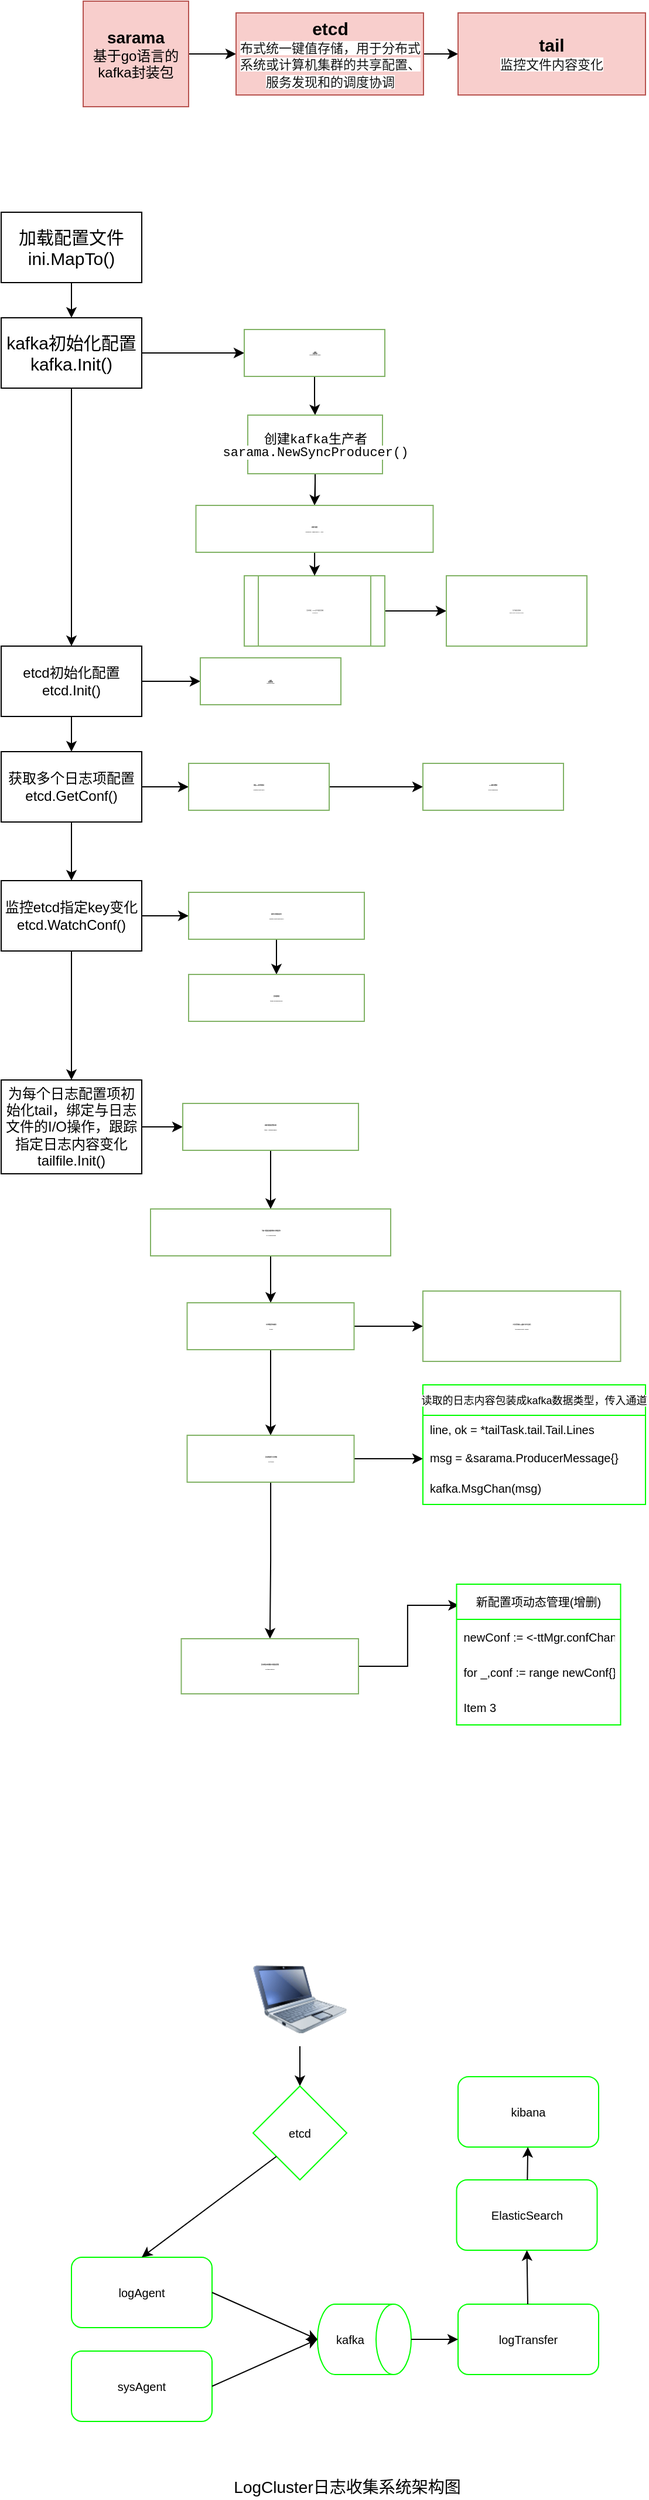 <mxfile version="16.2.6" type="github">
  <diagram id="8QzUFzPcUCmMM6ad5pbA" name="Page-1">
    <mxGraphModel dx="648" dy="1602" grid="1" gridSize="10" guides="1" tooltips="1" connect="1" arrows="1" fold="1" page="1" pageScale="1" pageWidth="827" pageHeight="1169" math="0" shadow="0">
      <root>
        <mxCell id="0" />
        <mxCell id="1" parent="0" />
        <mxCell id="t0sURCftIjSwmOLmZrCK-31" value="" style="edgeStyle=orthogonalEdgeStyle;rounded=0;orthogonalLoop=1;jettySize=auto;html=1;fontSize=14;fontColor=#000000;" edge="1" parent="1" source="t0sURCftIjSwmOLmZrCK-1" target="t0sURCftIjSwmOLmZrCK-30">
          <mxGeometry relative="1" as="geometry" />
        </mxCell>
        <mxCell id="t0sURCftIjSwmOLmZrCK-1" value="&lt;font style=&quot;font-size: 14px&quot;&gt;&lt;b&gt;sarama&lt;/b&gt;&lt;br&gt;&lt;/font&gt;基于go语言的kafka封装包" style="whiteSpace=wrap;html=1;aspect=fixed;fillColor=#f8cecc;strokeColor=#b85450;" vertex="1" parent="1">
          <mxGeometry x="150" y="90" width="90" height="90" as="geometry" />
        </mxCell>
        <mxCell id="t0sURCftIjSwmOLmZrCK-5" value="" style="edgeStyle=orthogonalEdgeStyle;rounded=0;orthogonalLoop=1;jettySize=auto;html=1;" edge="1" parent="1" source="t0sURCftIjSwmOLmZrCK-3" target="t0sURCftIjSwmOLmZrCK-4">
          <mxGeometry relative="1" as="geometry" />
        </mxCell>
        <mxCell id="t0sURCftIjSwmOLmZrCK-3" value="加载配置文件&lt;br style=&quot;font-size: 15px;&quot;&gt;ini.MapTo()" style="rounded=0;whiteSpace=wrap;html=1;fontSize=15;" vertex="1" parent="1">
          <mxGeometry x="80" y="270" width="120" height="60" as="geometry" />
        </mxCell>
        <mxCell id="t0sURCftIjSwmOLmZrCK-8" value="" style="edgeStyle=orthogonalEdgeStyle;rounded=0;orthogonalLoop=1;jettySize=auto;html=1;" edge="1" parent="1" source="t0sURCftIjSwmOLmZrCK-4" target="t0sURCftIjSwmOLmZrCK-7">
          <mxGeometry relative="1" as="geometry" />
        </mxCell>
        <mxCell id="t0sURCftIjSwmOLmZrCK-44" value="" style="edgeStyle=orthogonalEdgeStyle;rounded=0;orthogonalLoop=1;jettySize=auto;html=1;fontSize=15;fontColor=#000000;" edge="1" parent="1" source="t0sURCftIjSwmOLmZrCK-4" target="t0sURCftIjSwmOLmZrCK-9">
          <mxGeometry relative="1" as="geometry" />
        </mxCell>
        <mxCell id="t0sURCftIjSwmOLmZrCK-4" value="kafka初始化配置&lt;br style=&quot;font-size: 15px;&quot;&gt;kafka.Init()" style="whiteSpace=wrap;html=1;rounded=0;fontSize=15;" vertex="1" parent="1">
          <mxGeometry x="80" y="360" width="120" height="60" as="geometry" />
        </mxCell>
        <mxCell id="t0sURCftIjSwmOLmZrCK-25" value="" style="edgeStyle=orthogonalEdgeStyle;rounded=0;orthogonalLoop=1;jettySize=auto;html=1;fontSize=14;fontColor=#000000;" edge="1" parent="1" source="t0sURCftIjSwmOLmZrCK-7" target="t0sURCftIjSwmOLmZrCK-24">
          <mxGeometry relative="1" as="geometry" />
        </mxCell>
        <mxCell id="t0sURCftIjSwmOLmZrCK-29" value="" style="edgeStyle=orthogonalEdgeStyle;rounded=0;orthogonalLoop=1;jettySize=auto;html=1;fontSize=14;fontColor=#000000;" edge="1" parent="1" source="t0sURCftIjSwmOLmZrCK-7" target="t0sURCftIjSwmOLmZrCK-28">
          <mxGeometry relative="1" as="geometry" />
        </mxCell>
        <mxCell id="t0sURCftIjSwmOLmZrCK-7" value="etcd初始化配置&lt;br&gt;etcd.Init()" style="whiteSpace=wrap;html=1;rounded=0;" vertex="1" parent="1">
          <mxGeometry x="80" y="640" width="120" height="60" as="geometry" />
        </mxCell>
        <mxCell id="t0sURCftIjSwmOLmZrCK-13" value="" style="edgeStyle=orthogonalEdgeStyle;rounded=0;orthogonalLoop=1;jettySize=auto;html=1;fontSize=15;fontColor=default;" edge="1" parent="1" source="t0sURCftIjSwmOLmZrCK-9" target="t0sURCftIjSwmOLmZrCK-12">
          <mxGeometry relative="1" as="geometry" />
        </mxCell>
        <mxCell id="t0sURCftIjSwmOLmZrCK-9" value="&lt;h6 style=&quot;font-size: 1px;&quot;&gt;&lt;font style=&quot;font-size: 1px;&quot;&gt;创建&lt;br style=&quot;font-size: 1px;&quot;&gt;&lt;/font&gt;&lt;font style=&quot;font-size: 1px;&quot;&gt;配置对象&lt;br style=&quot;font-size: 1px;&quot;&gt;&lt;/font&gt;&lt;font style=&quot;font-size: 1px;&quot;&gt;sarama.NewConfig()&lt;/font&gt;&lt;/h6&gt;" style="whiteSpace=wrap;html=1;rounded=0;fontSize=1;fontStyle=0;fillColor=#FFFFFF;strokeColor=#82b366;" vertex="1" parent="1">
          <mxGeometry x="287.5" y="370" width="120" height="40" as="geometry" />
        </mxCell>
        <mxCell id="t0sURCftIjSwmOLmZrCK-53" value="" style="edgeStyle=orthogonalEdgeStyle;rounded=0;orthogonalLoop=1;jettySize=auto;html=1;fontSize=1;fontColor=#000000;" edge="1" parent="1" source="t0sURCftIjSwmOLmZrCK-12">
          <mxGeometry relative="1" as="geometry">
            <mxPoint x="347.486" y="520" as="targetPoint" />
          </mxGeometry>
        </mxCell>
        <mxCell id="t0sURCftIjSwmOLmZrCK-12" value="&lt;blockquote style=&quot;line-height: 1 ; font-size: 11px&quot;&gt;&lt;span style=&quot;font-family: &amp;#34;consolas&amp;#34; , &amp;#34;courier new&amp;#34; , monospace ; font-size: 11px ; text-align: left ; background-color: rgb(255 , 255 , 255) ; line-height: 0.7&quot;&gt;创建kafka生产者&lt;br style=&quot;font-size: 11px&quot;&gt;&lt;/span&gt;&lt;span style=&quot;font-family: &amp;#34;consolas&amp;#34; , &amp;#34;courier new&amp;#34; , monospace ; font-size: 11px ; text-align: left ; background-color: rgb(255 , 255 , 255) ; line-height: 0.7&quot;&gt;sarama.NewSyncProducer()&lt;/span&gt;&lt;/blockquote&gt;" style="whiteSpace=wrap;html=1;fontSize=1;fillColor=#FFFFFF;strokeColor=#82b366;rounded=0;fontStyle=0;horizontal=1;" vertex="1" parent="1">
          <mxGeometry x="290.5" y="443" width="115" height="50" as="geometry" />
        </mxCell>
        <mxCell id="t0sURCftIjSwmOLmZrCK-15" value="&lt;div style=&quot;font-family: &amp;#34;consolas&amp;#34; , &amp;#34;courier new&amp;#34; , monospace ; font-weight: normal ; font-size: 10px ; line-height: 14px&quot;&gt;&lt;br&gt;&lt;/div&gt;" style="text;whiteSpace=wrap;html=1;fontSize=15;fontColor=#000000;" vertex="1" parent="1">
          <mxGeometry x="350" y="610" width="170" height="30" as="geometry" />
        </mxCell>
        <mxCell id="t0sURCftIjSwmOLmZrCK-23" value="" style="edgeStyle=orthogonalEdgeStyle;rounded=0;orthogonalLoop=1;jettySize=auto;html=1;fontSize=11;fontColor=#000000;" edge="1" parent="1" source="t0sURCftIjSwmOLmZrCK-16" target="t0sURCftIjSwmOLmZrCK-22">
          <mxGeometry relative="1" as="geometry" />
        </mxCell>
        <mxCell id="t0sURCftIjSwmOLmZrCK-16" value="启动协程，kafka生产者发送消息&lt;br&gt;sendMsg()" style="shape=process;whiteSpace=wrap;html=1;backgroundOutline=1;fontSize=1;fillColor=#FFFFFF;strokeColor=#82b366;rounded=0;fontStyle=0;horizontal=1;" vertex="1" parent="1">
          <mxGeometry x="287.5" y="580" width="120" height="60" as="geometry" />
        </mxCell>
        <mxCell id="t0sURCftIjSwmOLmZrCK-22" value="生产者发送消息&lt;br&gt;kafkaClient.SendMessage()" style="whiteSpace=wrap;html=1;fontSize=1;fillColor=#FFFFFF;strokeColor=#82b366;rounded=0;fontStyle=0;" vertex="1" parent="1">
          <mxGeometry x="460" y="580" width="120" height="60" as="geometry" />
        </mxCell>
        <mxCell id="t0sURCftIjSwmOLmZrCK-24" value="&lt;h6 style=&quot;font-size: 1px&quot;&gt;&lt;font style=&quot;font-size: 1px&quot;&gt;创建&lt;br style=&quot;font-size: 1px&quot;&gt;&lt;/font&gt;&lt;font style=&quot;font-size: 1px&quot;&gt;配置对象&lt;br style=&quot;font-size: 1px&quot;&gt;&lt;/font&gt;&lt;font style=&quot;font-size: 1px&quot;&gt;clientv3.New()&lt;/font&gt;&lt;/h6&gt;" style="whiteSpace=wrap;html=1;rounded=0;fontSize=1;fontStyle=0;fillColor=#FFFFFF;strokeColor=#82b366;" vertex="1" parent="1">
          <mxGeometry x="250" y="650" width="120" height="40" as="geometry" />
        </mxCell>
        <mxCell id="t0sURCftIjSwmOLmZrCK-33" value="" style="edgeStyle=orthogonalEdgeStyle;rounded=0;orthogonalLoop=1;jettySize=auto;html=1;fontSize=15;fontColor=#000000;" edge="1" parent="1" source="t0sURCftIjSwmOLmZrCK-28" target="t0sURCftIjSwmOLmZrCK-32">
          <mxGeometry relative="1" as="geometry" />
        </mxCell>
        <mxCell id="t0sURCftIjSwmOLmZrCK-39" value="" style="edgeStyle=orthogonalEdgeStyle;rounded=0;orthogonalLoop=1;jettySize=auto;html=1;fontSize=15;fontColor=#000000;" edge="1" parent="1" source="t0sURCftIjSwmOLmZrCK-28" target="t0sURCftIjSwmOLmZrCK-38">
          <mxGeometry relative="1" as="geometry" />
        </mxCell>
        <mxCell id="t0sURCftIjSwmOLmZrCK-28" value="获取多个日志项配置&lt;br&gt;etcd.GetConf()" style="whiteSpace=wrap;html=1;rounded=0;" vertex="1" parent="1">
          <mxGeometry x="80" y="730" width="120" height="60" as="geometry" />
        </mxCell>
        <mxCell id="t0sURCftIjSwmOLmZrCK-88" value="" style="edgeStyle=orthogonalEdgeStyle;rounded=0;orthogonalLoop=1;jettySize=auto;html=1;fontSize=10;fontColor=#000000;" edge="1" parent="1" source="t0sURCftIjSwmOLmZrCK-30" target="t0sURCftIjSwmOLmZrCK-87">
          <mxGeometry relative="1" as="geometry" />
        </mxCell>
        <mxCell id="t0sURCftIjSwmOLmZrCK-30" value="&lt;font&gt;&lt;b&gt;&lt;font style=&quot;font-size: 15px&quot;&gt;etcd&lt;/font&gt;&lt;/b&gt;&lt;br style=&quot;font-size: 11px&quot;&gt;&lt;span style=&quot;font-size: 11px ; color: rgb(21 , 21 , 21) ; font-family: &amp;#34;redhattext&amp;#34; , &amp;#34;overpass&amp;#34; , &amp;#34;overpass&amp;#34; , &amp;#34;helvetica&amp;#34; , &amp;#34;arial&amp;#34; , sans-serif ; background-color: rgb(255 , 255 , 255)&quot;&gt;布式统一键值存储，用于分布式系统或计算机集群的共享配置、服务发现和的调度协调&lt;/span&gt;&lt;/font&gt;" style="whiteSpace=wrap;html=1;fillColor=#f8cecc;strokeColor=#b85450;" vertex="1" parent="1">
          <mxGeometry x="280.5" y="100" width="160" height="70" as="geometry" />
        </mxCell>
        <mxCell id="t0sURCftIjSwmOLmZrCK-37" value="" style="edgeStyle=orthogonalEdgeStyle;rounded=0;orthogonalLoop=1;jettySize=auto;html=1;fontSize=15;fontColor=#000000;" edge="1" parent="1" source="t0sURCftIjSwmOLmZrCK-32" target="t0sURCftIjSwmOLmZrCK-36">
          <mxGeometry relative="1" as="geometry" />
        </mxCell>
        <mxCell id="t0sURCftIjSwmOLmZrCK-32" value="&lt;h6 style=&quot;font-size: 1px&quot;&gt;获取json格式配置项&lt;/h6&gt;&lt;h6 style=&quot;font-size: 1px&quot;&gt;clientv3.Client.Get()&lt;/h6&gt;" style="whiteSpace=wrap;html=1;rounded=0;fontSize=1;fontStyle=0;fillColor=#FFFFFF;strokeColor=#82b366;" vertex="1" parent="1">
          <mxGeometry x="240" y="740" width="120" height="40" as="geometry" />
        </mxCell>
        <mxCell id="t0sURCftIjSwmOLmZrCK-36" value="&lt;h6 style=&quot;font-size: 1px&quot;&gt;json解析成数组&lt;br&gt;&lt;/h6&gt;&lt;h6 style=&quot;font-size: 1px&quot;&gt;json.Unmarshal()&lt;/h6&gt;" style="whiteSpace=wrap;html=1;rounded=0;fontSize=1;fontStyle=0;fillColor=#FFFFFF;strokeColor=#82b366;" vertex="1" parent="1">
          <mxGeometry x="440" y="740" width="120" height="40" as="geometry" />
        </mxCell>
        <mxCell id="t0sURCftIjSwmOLmZrCK-41" value="" style="edgeStyle=orthogonalEdgeStyle;rounded=0;orthogonalLoop=1;jettySize=auto;html=1;fontSize=15;fontColor=#000000;" edge="1" parent="1" source="t0sURCftIjSwmOLmZrCK-38" target="t0sURCftIjSwmOLmZrCK-40">
          <mxGeometry relative="1" as="geometry" />
        </mxCell>
        <mxCell id="t0sURCftIjSwmOLmZrCK-43" value="" style="edgeStyle=orthogonalEdgeStyle;rounded=0;orthogonalLoop=1;jettySize=auto;html=1;fontSize=15;fontColor=#000000;" edge="1" parent="1" source="t0sURCftIjSwmOLmZrCK-38" target="t0sURCftIjSwmOLmZrCK-42">
          <mxGeometry relative="1" as="geometry" />
        </mxCell>
        <mxCell id="t0sURCftIjSwmOLmZrCK-38" value="监控etcd指定key变化&lt;br&gt;etcd.WatchConf()" style="whiteSpace=wrap;html=1;rounded=0;" vertex="1" parent="1">
          <mxGeometry x="80" y="840" width="120" height="60" as="geometry" />
        </mxCell>
        <mxCell id="t0sURCftIjSwmOLmZrCK-62" value="" style="edgeStyle=orthogonalEdgeStyle;rounded=0;orthogonalLoop=1;jettySize=auto;html=1;fontSize=1;fontColor=#000000;" edge="1" parent="1" source="t0sURCftIjSwmOLmZrCK-40" target="t0sURCftIjSwmOLmZrCK-61">
          <mxGeometry relative="1" as="geometry" />
        </mxCell>
        <mxCell id="t0sURCftIjSwmOLmZrCK-40" value="为每个日志配置项初始化tail，绑定与日志文件的I/O操作，跟踪指定日志内容变化&lt;br&gt;tailfile.Init()" style="whiteSpace=wrap;html=1;rounded=0;" vertex="1" parent="1">
          <mxGeometry x="80" y="1010" width="120" height="80" as="geometry" />
        </mxCell>
        <mxCell id="t0sURCftIjSwmOLmZrCK-60" value="" style="edgeStyle=orthogonalEdgeStyle;rounded=0;orthogonalLoop=1;jettySize=auto;html=1;fontSize=1;fontColor=#000000;" edge="1" parent="1" source="t0sURCftIjSwmOLmZrCK-42" target="t0sURCftIjSwmOLmZrCK-59">
          <mxGeometry relative="1" as="geometry" />
        </mxCell>
        <mxCell id="t0sURCftIjSwmOLmZrCK-42" value="&lt;h6 style=&quot;font-size: 1px&quot;&gt;监控日志配置项变化&lt;/h6&gt;&lt;h6 style=&quot;font-size: 1px&quot;&gt;clientv3.Client.Watch(key)&lt;/h6&gt;" style="whiteSpace=wrap;html=1;rounded=0;fontSize=1;fontStyle=0;fillColor=#FFFFFF;strokeColor=#82b366;" vertex="1" parent="1">
          <mxGeometry x="240" y="850" width="150" height="40" as="geometry" />
        </mxCell>
        <mxCell id="t0sURCftIjSwmOLmZrCK-56" value="" style="edgeStyle=orthogonalEdgeStyle;rounded=0;orthogonalLoop=1;jettySize=auto;html=1;fontSize=1;fontColor=#000000;" edge="1" parent="1" source="t0sURCftIjSwmOLmZrCK-54">
          <mxGeometry relative="1" as="geometry">
            <mxPoint x="347" y="580" as="targetPoint" />
          </mxGeometry>
        </mxCell>
        <mxCell id="t0sURCftIjSwmOLmZrCK-54" value="&lt;h6 style=&quot;font-size: 1px&quot;&gt;&lt;font style=&quot;font-size: 1px&quot;&gt;初始化通道&lt;/font&gt;&lt;br&gt;&lt;/h6&gt;&lt;h6 style=&quot;font-size: 1px&quot;&gt;&lt;font style=&quot;font-size: 1px&quot;&gt;msgChan = make(chan *..., size)&lt;/font&gt;&lt;/h6&gt;" style="whiteSpace=wrap;html=1;rounded=0;fontSize=1;fontStyle=0;fillColor=#FFFFFF;strokeColor=#82b366;" vertex="1" parent="1">
          <mxGeometry x="246.25" y="520" width="202.5" height="40" as="geometry" />
        </mxCell>
        <mxCell id="t0sURCftIjSwmOLmZrCK-59" value="&lt;h6 style=&quot;font-size: 1px&quot;&gt;启用新配置&lt;/h6&gt;&lt;h6 style=&quot;font-size: 1px&quot;&gt;tailfile.SendNewConf()&lt;/h6&gt;" style="whiteSpace=wrap;html=1;rounded=0;fontSize=1;fontStyle=0;fillColor=#FFFFFF;strokeColor=#82b366;" vertex="1" parent="1">
          <mxGeometry x="240" y="920" width="150" height="40" as="geometry" />
        </mxCell>
        <mxCell id="t0sURCftIjSwmOLmZrCK-64" value="" style="edgeStyle=orthogonalEdgeStyle;rounded=0;orthogonalLoop=1;jettySize=auto;html=1;fontSize=1;fontColor=#000000;" edge="1" parent="1" source="t0sURCftIjSwmOLmZrCK-61" target="t0sURCftIjSwmOLmZrCK-63">
          <mxGeometry relative="1" as="geometry" />
        </mxCell>
        <mxCell id="t0sURCftIjSwmOLmZrCK-61" value="&lt;h6 style=&quot;font-size: 1px&quot;&gt;初始化配置项管理对象&lt;/h6&gt;&lt;h6 style=&quot;font-size: 1px&quot;&gt;ttMgr = &amp;amp;tailTaskMgr{}&lt;/h6&gt;" style="whiteSpace=wrap;html=1;rounded=0;fontSize=1;fontStyle=0;fillColor=#FFFFFF;strokeColor=#82b366;" vertex="1" parent="1">
          <mxGeometry x="235" y="1030" width="150" height="40" as="geometry" />
        </mxCell>
        <mxCell id="t0sURCftIjSwmOLmZrCK-66" value="" style="edgeStyle=orthogonalEdgeStyle;rounded=0;orthogonalLoop=1;jettySize=auto;html=1;fontSize=1;fontColor=#000000;" edge="1" parent="1" source="t0sURCftIjSwmOLmZrCK-63" target="t0sURCftIjSwmOLmZrCK-65">
          <mxGeometry relative="1" as="geometry" />
        </mxCell>
        <mxCell id="t0sURCftIjSwmOLmZrCK-63" value="&lt;h6 style=&quot;font-size: 1px&quot;&gt;为每个配置项创建单独日志收集任务&lt;/h6&gt;&lt;h6 style=&quot;font-size: 1px&quot;&gt;tt = newTailTask()&lt;/h6&gt;" style="whiteSpace=wrap;html=1;rounded=0;fontSize=1;fontStyle=0;fillColor=#FFFFFF;strokeColor=#82b366;" vertex="1" parent="1">
          <mxGeometry x="207.5" y="1120" width="205" height="40" as="geometry" />
        </mxCell>
        <mxCell id="t0sURCftIjSwmOLmZrCK-68" value="" style="edgeStyle=orthogonalEdgeStyle;rounded=0;orthogonalLoop=1;jettySize=auto;html=1;fontSize=1;fontColor=#000000;" edge="1" parent="1" source="t0sURCftIjSwmOLmZrCK-65" target="t0sURCftIjSwmOLmZrCK-67">
          <mxGeometry relative="1" as="geometry" />
        </mxCell>
        <mxCell id="t0sURCftIjSwmOLmZrCK-70" value="" style="edgeStyle=orthogonalEdgeStyle;rounded=0;orthogonalLoop=1;jettySize=auto;html=1;fontSize=1;fontColor=#000000;" edge="1" parent="1" source="t0sURCftIjSwmOLmZrCK-65" target="t0sURCftIjSwmOLmZrCK-69">
          <mxGeometry relative="1" as="geometry" />
        </mxCell>
        <mxCell id="t0sURCftIjSwmOLmZrCK-65" value="&lt;h6 style=&quot;font-size: 1px&quot;&gt;日志收集任务初始化&lt;/h6&gt;&lt;h6 style=&quot;font-size: 1px&quot;&gt;tt.Init()&lt;/h6&gt;" style="whiteSpace=wrap;html=1;rounded=0;fontSize=1;fontStyle=0;fillColor=#FFFFFF;strokeColor=#82b366;" vertex="1" parent="1">
          <mxGeometry x="238.75" y="1200" width="142.5" height="40" as="geometry" />
        </mxCell>
        <mxCell id="t0sURCftIjSwmOLmZrCK-67" value="&lt;h6 style=&quot;font-size: 1px&quot;&gt;日志文件绑定tail跟踪日志内容变化&lt;/h6&gt;&lt;h6 style=&quot;font-size: 1px&quot;&gt;tail.TailFile(path, config)&lt;/h6&gt;" style="whiteSpace=wrap;html=1;rounded=0;fontSize=1;fontStyle=0;fillColor=#FFFFFF;strokeColor=#82b366;" vertex="1" parent="1">
          <mxGeometry x="440" y="1190" width="168.75" height="60" as="geometry" />
        </mxCell>
        <mxCell id="t0sURCftIjSwmOLmZrCK-72" value="" style="edgeStyle=orthogonalEdgeStyle;rounded=0;orthogonalLoop=1;jettySize=auto;html=1;fontSize=1;fontColor=#000000;entryX=0;entryY=0.5;entryDx=0;entryDy=0;" edge="1" parent="1" source="t0sURCftIjSwmOLmZrCK-69" target="t0sURCftIjSwmOLmZrCK-81">
          <mxGeometry relative="1" as="geometry">
            <mxPoint x="461" y="1330" as="targetPoint" />
          </mxGeometry>
        </mxCell>
        <mxCell id="t0sURCftIjSwmOLmZrCK-86" value="" style="edgeStyle=orthogonalEdgeStyle;rounded=0;orthogonalLoop=1;jettySize=auto;html=1;fontSize=10;fontColor=#000000;" edge="1" parent="1" source="t0sURCftIjSwmOLmZrCK-69" target="t0sURCftIjSwmOLmZrCK-85">
          <mxGeometry relative="1" as="geometry" />
        </mxCell>
        <mxCell id="t0sURCftIjSwmOLmZrCK-69" value="&lt;h6 style=&quot;font-size: 1px&quot;&gt;启动协程执行日志收集&lt;/h6&gt;&lt;h6 style=&quot;font-size: 1px&quot;&gt;go tt.run()&lt;/h6&gt;" style="whiteSpace=wrap;html=1;rounded=0;fontSize=1;fontStyle=0;fillColor=#FFFFFF;strokeColor=#82b366;" vertex="1" parent="1">
          <mxGeometry x="238.75" y="1313" width="142.5" height="40" as="geometry" />
        </mxCell>
        <mxCell id="t0sURCftIjSwmOLmZrCK-80" value="读取的日志内容包装成kafka数据类型，传入通道" style="swimlane;fontStyle=0;childLayout=stackLayout;horizontal=1;startSize=26;fillColor=none;horizontalStack=0;resizeParent=1;resizeParentMax=0;resizeLast=0;collapsible=1;marginBottom=0;labelBackgroundColor=#FFFFFF;fontSize=9;fontColor=#000000;strokeColor=#00FF00;" vertex="1" parent="1">
          <mxGeometry x="440" y="1270" width="190" height="102" as="geometry">
            <mxRectangle x="430" y="1450" width="290" height="26" as="alternateBounds" />
          </mxGeometry>
        </mxCell>
        <mxCell id="t0sURCftIjSwmOLmZrCK-82" value="line, ok = *tailTask.tail.Tail.Lines" style="text;strokeColor=none;fillColor=none;align=left;verticalAlign=top;spacingLeft=4;spacingRight=4;overflow=hidden;rotatable=0;points=[[0,0.5],[1,0.5]];portConstraint=eastwest;labelBackgroundColor=#FFFFFF;fontSize=10;fontColor=#000000;" vertex="1" parent="t0sURCftIjSwmOLmZrCK-80">
          <mxGeometry y="26" width="190" height="24" as="geometry" />
        </mxCell>
        <mxCell id="t0sURCftIjSwmOLmZrCK-81" value="msg = &amp;sarama.ProducerMessage{}" style="text;strokeColor=none;fillColor=none;align=left;verticalAlign=top;spacingLeft=4;spacingRight=4;overflow=hidden;rotatable=0;points=[[0,0.5],[1,0.5]];portConstraint=eastwest;labelBackgroundColor=#FFFFFF;fontSize=10;fontColor=#000000;" vertex="1" parent="t0sURCftIjSwmOLmZrCK-80">
          <mxGeometry y="50" width="190" height="26" as="geometry" />
        </mxCell>
        <mxCell id="t0sURCftIjSwmOLmZrCK-83" value="kafka.MsgChan(msg)" style="text;strokeColor=none;fillColor=none;align=left;verticalAlign=top;spacingLeft=4;spacingRight=4;overflow=hidden;rotatable=0;points=[[0,0.5],[1,0.5]];portConstraint=eastwest;labelBackgroundColor=#FFFFFF;fontSize=10;fontColor=#000000;" vertex="1" parent="t0sURCftIjSwmOLmZrCK-80">
          <mxGeometry y="76" width="190" height="26" as="geometry" />
        </mxCell>
        <mxCell id="t0sURCftIjSwmOLmZrCK-95" value="" style="edgeStyle=orthogonalEdgeStyle;rounded=0;orthogonalLoop=1;jettySize=auto;html=1;fontSize=10;fontColor=#000000;entryX=0.014;entryY=0.15;entryDx=0;entryDy=0;entryPerimeter=0;" edge="1" parent="1" source="t0sURCftIjSwmOLmZrCK-85" target="t0sURCftIjSwmOLmZrCK-90">
          <mxGeometry relative="1" as="geometry" />
        </mxCell>
        <mxCell id="t0sURCftIjSwmOLmZrCK-85" value="&lt;h6 style=&quot;font-size: 1px&quot;&gt;启动协程动态调整日志配置项管理&lt;/h6&gt;&lt;h6 style=&quot;font-size: 1px&quot;&gt;go ttMgr.watch()&lt;/h6&gt;" style="whiteSpace=wrap;html=1;rounded=0;fontSize=1;fontStyle=0;fillColor=#FFFFFF;strokeColor=#82b366;" vertex="1" parent="1">
          <mxGeometry x="233.75" y="1486.5" width="151.25" height="47" as="geometry" />
        </mxCell>
        <mxCell id="t0sURCftIjSwmOLmZrCK-87" value="&lt;font&gt;&lt;b&gt;&lt;font style=&quot;font-size: 15px&quot;&gt;tail&lt;/font&gt;&lt;/b&gt;&lt;br style=&quot;font-size: 11px&quot;&gt;&lt;span style=&quot;font-size: 11px ; color: rgb(21 , 21 , 21) ; font-family: &amp;#34;redhattext&amp;#34; , &amp;#34;overpass&amp;#34; , &amp;#34;overpass&amp;#34; , &amp;#34;helvetica&amp;#34; , &amp;#34;arial&amp;#34; , sans-serif ; background-color: rgb(255 , 255 , 255)&quot;&gt;监控文件内容变化&lt;/span&gt;&lt;/font&gt;" style="whiteSpace=wrap;html=1;fillColor=#f8cecc;strokeColor=#b85450;" vertex="1" parent="1">
          <mxGeometry x="470" y="100" width="160" height="70" as="geometry" />
        </mxCell>
        <mxCell id="t0sURCftIjSwmOLmZrCK-90" value="新配置项动态管理(增删)" style="swimlane;fontStyle=0;childLayout=stackLayout;horizontal=1;startSize=30;horizontalStack=0;resizeParent=1;resizeParentMax=0;resizeLast=0;collapsible=1;marginBottom=0;labelBackgroundColor=#FFFFFF;fontSize=10;fontColor=#000000;strokeColor=#00FF00;fillColor=#FFFFFF;" vertex="1" parent="1">
          <mxGeometry x="468.75" y="1440" width="140" height="120" as="geometry" />
        </mxCell>
        <mxCell id="t0sURCftIjSwmOLmZrCK-91" value="newConf := &lt;-ttMgr.confChan" style="text;strokeColor=none;fillColor=none;align=left;verticalAlign=middle;spacingLeft=4;spacingRight=4;overflow=hidden;points=[[0,0.5],[1,0.5]];portConstraint=eastwest;rotatable=0;labelBackgroundColor=#FFFFFF;fontSize=10;fontColor=#000000;" vertex="1" parent="t0sURCftIjSwmOLmZrCK-90">
          <mxGeometry y="30" width="140" height="30" as="geometry" />
        </mxCell>
        <mxCell id="t0sURCftIjSwmOLmZrCK-92" value="for _,conf := range newConf{}" style="text;strokeColor=none;fillColor=none;align=left;verticalAlign=middle;spacingLeft=4;spacingRight=4;overflow=hidden;points=[[0,0.5],[1,0.5]];portConstraint=eastwest;rotatable=0;labelBackgroundColor=#FFFFFF;fontSize=10;fontColor=#000000;" vertex="1" parent="t0sURCftIjSwmOLmZrCK-90">
          <mxGeometry y="60" width="140" height="30" as="geometry" />
        </mxCell>
        <mxCell id="t0sURCftIjSwmOLmZrCK-93" value="Item 3" style="text;strokeColor=none;fillColor=none;align=left;verticalAlign=middle;spacingLeft=4;spacingRight=4;overflow=hidden;points=[[0,0.5],[1,0.5]];portConstraint=eastwest;rotatable=0;labelBackgroundColor=#FFFFFF;fontSize=10;fontColor=#000000;" vertex="1" parent="t0sURCftIjSwmOLmZrCK-90">
          <mxGeometry y="90" width="140" height="30" as="geometry" />
        </mxCell>
        <mxCell id="t0sURCftIjSwmOLmZrCK-96" value="kafka" style="shape=cylinder3;whiteSpace=wrap;html=1;boundedLbl=1;backgroundOutline=1;size=15;labelBackgroundColor=#FFFFFF;fontSize=10;fontColor=#000000;strokeColor=#00FF00;fillColor=#FFFFFF;direction=south;" vertex="1" parent="1">
          <mxGeometry x="350" y="2054" width="80" height="60" as="geometry" />
        </mxCell>
        <mxCell id="t0sURCftIjSwmOLmZrCK-97" value="logAgent" style="rounded=1;whiteSpace=wrap;html=1;labelBackgroundColor=#FFFFFF;fontSize=10;fontColor=#000000;strokeColor=#00FF00;fillColor=#FFFFFF;" vertex="1" parent="1">
          <mxGeometry x="140" y="2014" width="120" height="60" as="geometry" />
        </mxCell>
        <mxCell id="t0sURCftIjSwmOLmZrCK-103" value="" style="endArrow=classic;html=1;rounded=0;fontSize=10;fontColor=#000000;entryX=0.5;entryY=1;entryDx=0;entryDy=0;entryPerimeter=0;exitX=1;exitY=0.5;exitDx=0;exitDy=0;" edge="1" parent="1" source="t0sURCftIjSwmOLmZrCK-97" target="t0sURCftIjSwmOLmZrCK-96">
          <mxGeometry width="50" height="50" relative="1" as="geometry">
            <mxPoint x="260" y="2069" as="sourcePoint" />
            <mxPoint x="310" y="2019" as="targetPoint" />
          </mxGeometry>
        </mxCell>
        <mxCell id="t0sURCftIjSwmOLmZrCK-104" value="sysAgent" style="rounded=1;whiteSpace=wrap;html=1;labelBackgroundColor=#FFFFFF;fontSize=10;fontColor=#000000;strokeColor=#00FF00;fillColor=#FFFFFF;" vertex="1" parent="1">
          <mxGeometry x="140" y="2094" width="120" height="60" as="geometry" />
        </mxCell>
        <mxCell id="t0sURCftIjSwmOLmZrCK-105" value="" style="endArrow=classic;html=1;rounded=0;fontSize=10;fontColor=#000000;entryX=0.5;entryY=1;entryDx=0;entryDy=0;entryPerimeter=0;exitX=1;exitY=0.5;exitDx=0;exitDy=0;" edge="1" parent="1" source="t0sURCftIjSwmOLmZrCK-104" target="t0sURCftIjSwmOLmZrCK-96">
          <mxGeometry width="50" height="50" relative="1" as="geometry">
            <mxPoint x="270" y="2054" as="sourcePoint" />
            <mxPoint x="320" y="2094" as="targetPoint" />
          </mxGeometry>
        </mxCell>
        <mxCell id="t0sURCftIjSwmOLmZrCK-108" value="" style="edgeStyle=orthogonalEdgeStyle;rounded=0;orthogonalLoop=1;jettySize=auto;html=1;fontSize=10;fontColor=#000000;" edge="1" parent="1" source="t0sURCftIjSwmOLmZrCK-106" target="t0sURCftIjSwmOLmZrCK-107">
          <mxGeometry relative="1" as="geometry" />
        </mxCell>
        <mxCell id="t0sURCftIjSwmOLmZrCK-106" value="" style="image;html=1;image=img/lib/clip_art/computers/Netbook_128x128.png;labelBackgroundColor=#FFFFFF;fontSize=10;fontColor=#000000;strokeColor=#00FF00;fillColor=#FFFFFF;" vertex="1" parent="1">
          <mxGeometry x="295" y="1754" width="80" height="80" as="geometry" />
        </mxCell>
        <mxCell id="t0sURCftIjSwmOLmZrCK-107" value="etcd" style="rhombus;whiteSpace=wrap;html=1;labelBackgroundColor=#FFFFFF;fontSize=10;fontColor=#000000;strokeColor=#00FF00;fillColor=#FFFFFF;" vertex="1" parent="1">
          <mxGeometry x="295" y="1868" width="80" height="80" as="geometry" />
        </mxCell>
        <mxCell id="t0sURCftIjSwmOLmZrCK-110" value="" style="endArrow=classic;html=1;rounded=0;fontSize=10;fontColor=#000000;entryX=0.5;entryY=0;entryDx=0;entryDy=0;exitX=0;exitY=1;exitDx=0;exitDy=0;" edge="1" parent="1" source="t0sURCftIjSwmOLmZrCK-107" target="t0sURCftIjSwmOLmZrCK-97">
          <mxGeometry width="50" height="50" relative="1" as="geometry">
            <mxPoint x="270" y="2054" as="sourcePoint" />
            <mxPoint x="320" y="2094" as="targetPoint" />
            <Array as="points" />
          </mxGeometry>
        </mxCell>
        <mxCell id="t0sURCftIjSwmOLmZrCK-111" value="logTransfer" style="rounded=1;whiteSpace=wrap;html=1;labelBackgroundColor=#FFFFFF;fontSize=10;fontColor=#000000;strokeColor=#00FF00;fillColor=#FFFFFF;" vertex="1" parent="1">
          <mxGeometry x="470" y="2054" width="120" height="60" as="geometry" />
        </mxCell>
        <mxCell id="t0sURCftIjSwmOLmZrCK-112" value="" style="endArrow=classic;html=1;rounded=0;fontSize=10;fontColor=#000000;entryX=0;entryY=0.5;entryDx=0;entryDy=0;exitX=0.5;exitY=0;exitDx=0;exitDy=0;exitPerimeter=0;" edge="1" parent="1" source="t0sURCftIjSwmOLmZrCK-96" target="t0sURCftIjSwmOLmZrCK-111">
          <mxGeometry width="50" height="50" relative="1" as="geometry">
            <mxPoint x="270" y="2134" as="sourcePoint" />
            <mxPoint x="320" y="2094" as="targetPoint" />
          </mxGeometry>
        </mxCell>
        <mxCell id="t0sURCftIjSwmOLmZrCK-113" value="ElasticSearch" style="rounded=1;whiteSpace=wrap;html=1;labelBackgroundColor=#FFFFFF;fontSize=10;fontColor=#000000;strokeColor=#00FF00;fillColor=#FFFFFF;" vertex="1" parent="1">
          <mxGeometry x="468.75" y="1948" width="120" height="60" as="geometry" />
        </mxCell>
        <mxCell id="t0sURCftIjSwmOLmZrCK-114" value="" style="endArrow=classic;html=1;rounded=0;fontSize=10;fontColor=#000000;entryX=0.5;entryY=1;entryDx=0;entryDy=0;" edge="1" parent="1" source="t0sURCftIjSwmOLmZrCK-111" target="t0sURCftIjSwmOLmZrCK-113">
          <mxGeometry width="50" height="50" relative="1" as="geometry">
            <mxPoint x="400.0" y="2094.0" as="sourcePoint" />
            <mxPoint x="478.75" y="2094.0" as="targetPoint" />
          </mxGeometry>
        </mxCell>
        <mxCell id="t0sURCftIjSwmOLmZrCK-115" value="kibana" style="rounded=1;whiteSpace=wrap;html=1;labelBackgroundColor=#FFFFFF;fontSize=10;fontColor=#000000;strokeColor=#00FF00;fillColor=#FFFFFF;" vertex="1" parent="1">
          <mxGeometry x="470" y="1860" width="120" height="60" as="geometry" />
        </mxCell>
        <mxCell id="t0sURCftIjSwmOLmZrCK-116" value="" style="endArrow=classic;html=1;rounded=0;fontSize=10;fontColor=#000000;" edge="1" parent="1" source="t0sURCftIjSwmOLmZrCK-113" target="t0sURCftIjSwmOLmZrCK-115">
          <mxGeometry width="50" height="50" relative="1" as="geometry">
            <mxPoint x="509.243" y="2064" as="sourcePoint" />
            <mxPoint x="538.75" y="2018" as="targetPoint" />
          </mxGeometry>
        </mxCell>
        <mxCell id="t0sURCftIjSwmOLmZrCK-117" value="&lt;font style=&quot;font-size: 14px&quot;&gt;LogCluster日志收集系统架构图&lt;/font&gt;" style="text;html=1;align=center;verticalAlign=middle;resizable=0;points=[];autosize=1;strokeColor=none;fillColor=none;fontSize=10;fontColor=#000000;" vertex="1" parent="1">
          <mxGeometry x="270" y="2200" width="210" height="20" as="geometry" />
        </mxCell>
      </root>
    </mxGraphModel>
  </diagram>
</mxfile>
